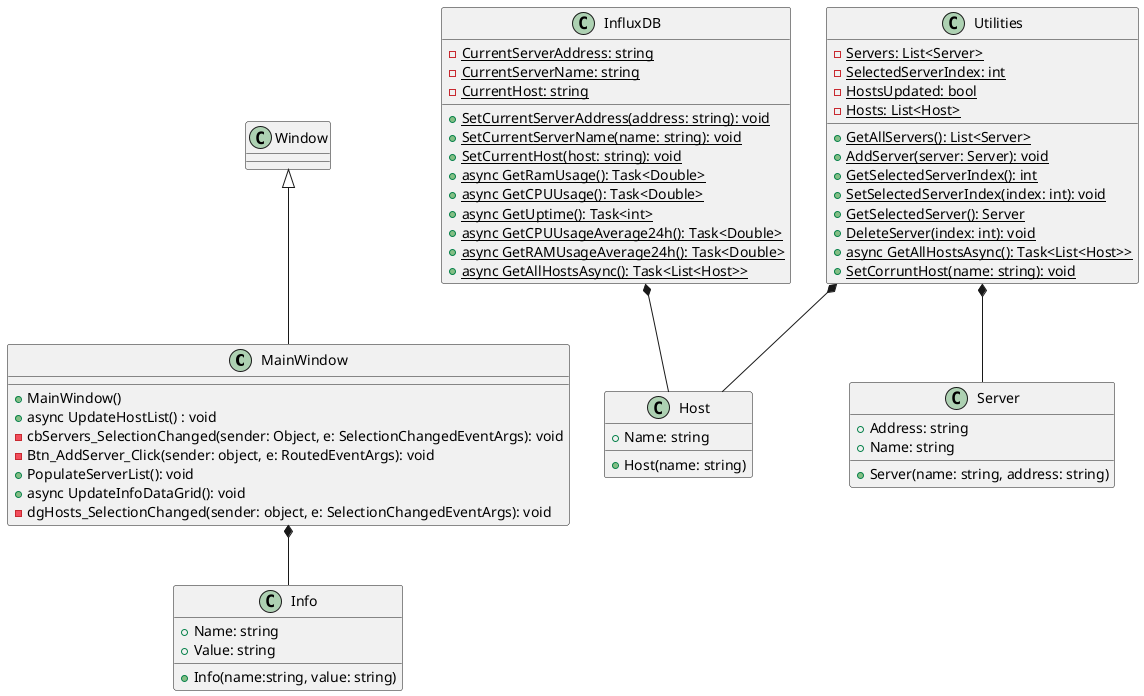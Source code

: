 @startuml
class MainWindow extends Window {
    + MainWindow()
    + async UpdateHostList() : void
    - cbServers_SelectionChanged(sender: Object, e: SelectionChangedEventArgs): void
    - Btn_AddServer_Click(sender: object, e: RoutedEventArgs): void
    + PopulateServerList(): void
    + async UpdateInfoDataGrid(): void
    - dgHosts_SelectionChanged(sender: object, e: SelectionChangedEventArgs): void
}

class Host {
    + Name: string 
    + Host(name: string)
}

class Info {
    + Name: string
    + Value: string
    + Info(name:string, value: string)

}

class InfluxDB {
    - {static} CurrentServerAddress: string
    - {static} CurrentServerName: string
    - {static} CurrentHost: string
    + {static} SetCurrentServerAddress(address: string): void
    + {static} SetCurrentServerName(name: string): void
    + {static} SetCurrentHost(host: string): void
    + {static} async GetRamUsage(): Task<Double>
    + {static} async GetCPUUsage(): Task<Double>
    + {static} async GetUptime(): Task<int>
    + {static} async GetCPUUsageAverage24h(): Task<Double>
    + {static} async GetRAMUsageAverage24h(): Task<Double>
    + {static} async GetAllHostsAsync(): Task<List<Host>>
}

class Server {
    + Address: string
    + Name: string
    + Server(name: string, address: string)
}

class Utilities {
    - {static} Servers: List<Server>
    - {static} SelectedServerIndex: int
    - {static} HostsUpdated: bool
    - {static} Hosts: List<Host>

    + {static} GetAllServers(): List<Server>
    + {static} AddServer(server: Server): void
    + {static} GetSelectedServerIndex(): int
    + {static} SetSelectedServerIndex(index: int): void
    + {static} GetSelectedServer(): Server
    + {static} DeleteServer(index: int): void
    + {static} async GetAllHostsAsync(): Task<List<Host>>
    + {static} SetCorruntHost(name: string): void
}

Utilities *-- Server
Utilities *-- Host
MainWindow *-- Info
InfluxDB *-- Host


@enduml
